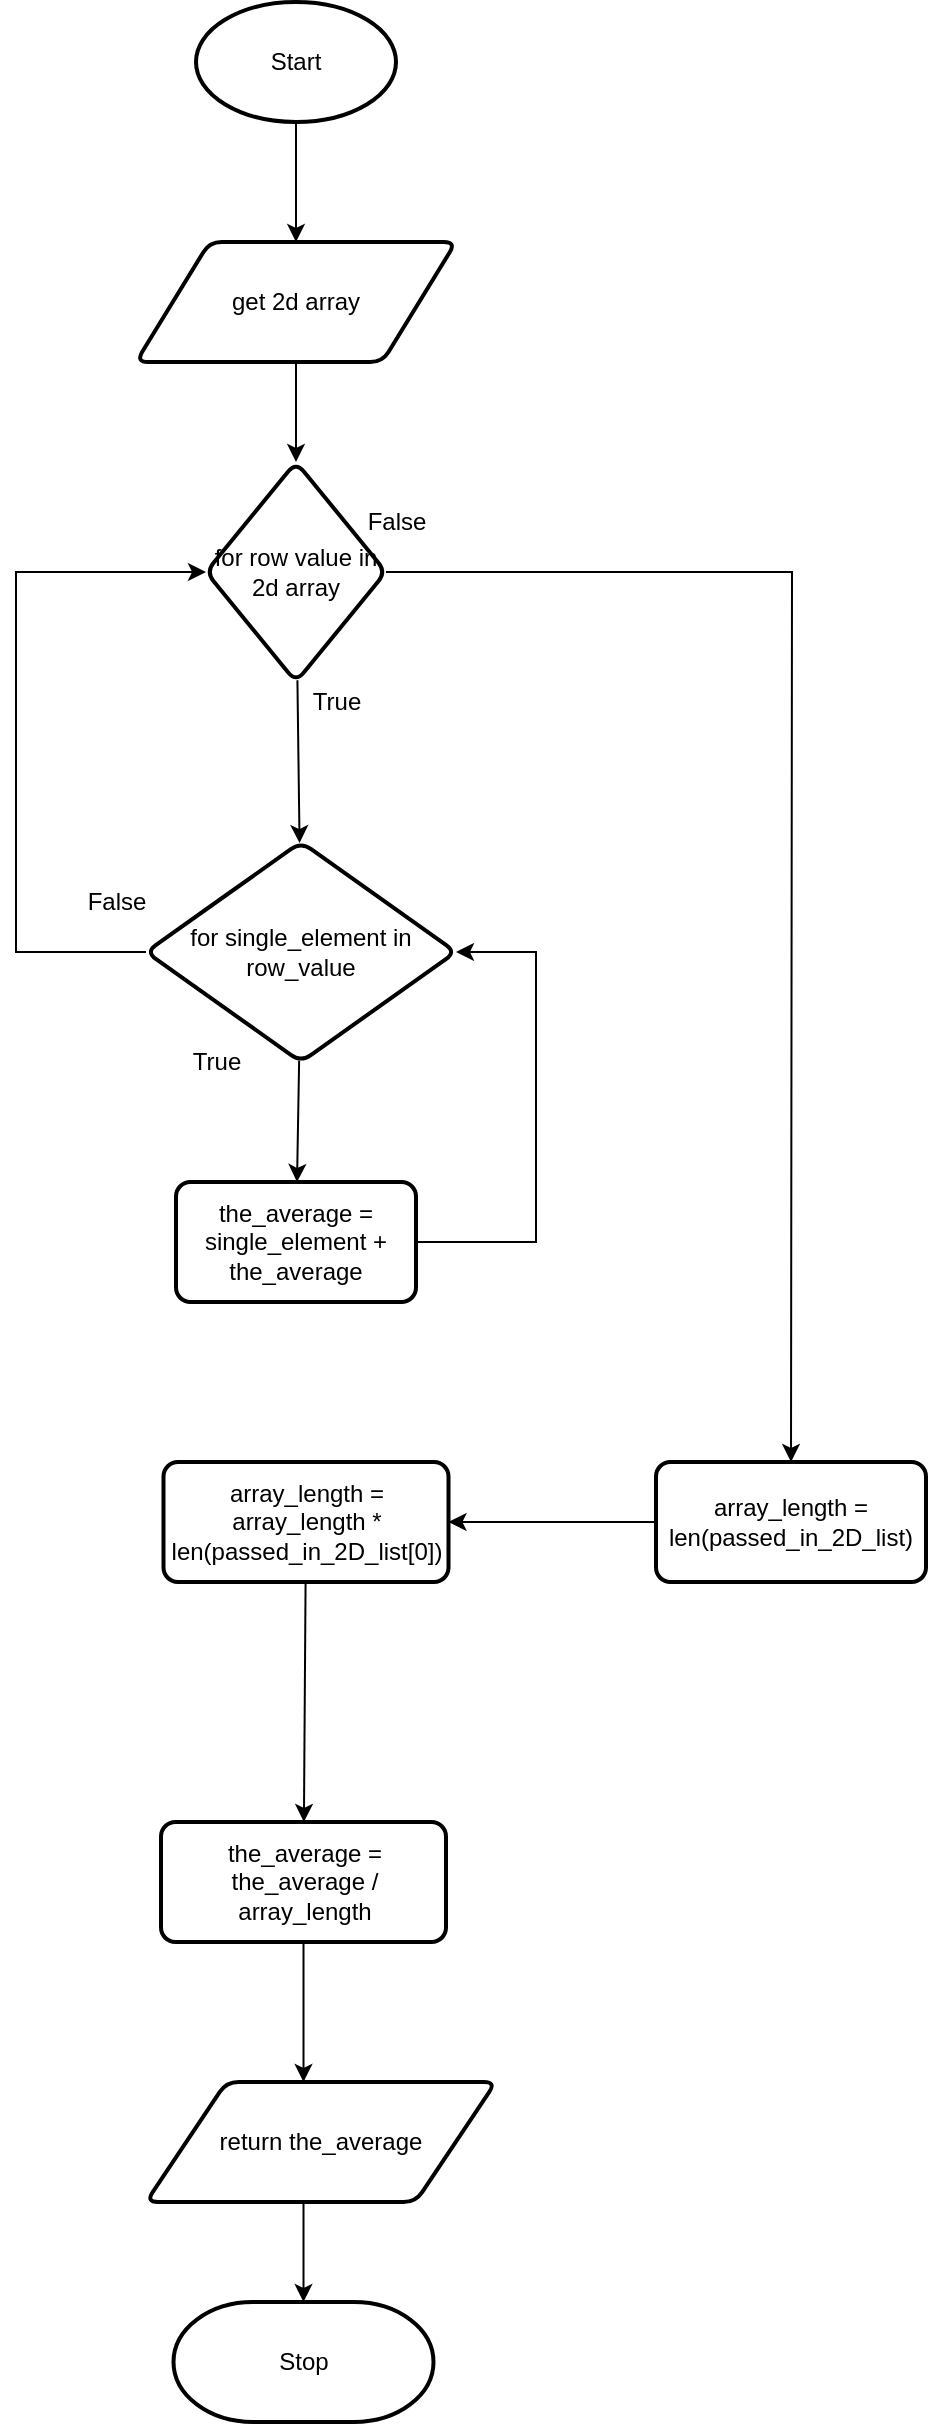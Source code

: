 <mxfile>
    <diagram id="kvk8JkGseTjVG1A1ggHk" name="Flowchart">
        <mxGraphModel dx="594" dy="561" grid="1" gridSize="10" guides="1" tooltips="1" connect="1" arrows="1" fold="1" page="1" pageScale="1" pageWidth="827" pageHeight="1169" math="0" shadow="0">
            <root>
                <mxCell id="0"/>
                <mxCell id="1" parent="0"/>
                <mxCell id="9" style="edgeStyle=none;html=1;exitX=0.5;exitY=1;exitDx=0;exitDy=0;exitPerimeter=0;entryX=0.5;entryY=0;entryDx=0;entryDy=0;" parent="1" source="2" target="3" edge="1">
                    <mxGeometry relative="1" as="geometry"/>
                </mxCell>
                <mxCell id="2" value="Start" style="strokeWidth=2;html=1;shape=mxgraph.flowchart.start_1;whiteSpace=wrap;" parent="1" vertex="1">
                    <mxGeometry x="230" y="40" width="100" height="60" as="geometry"/>
                </mxCell>
                <mxCell id="15" value="" style="edgeStyle=none;html=1;" parent="1" source="3" target="14" edge="1">
                    <mxGeometry relative="1" as="geometry"/>
                </mxCell>
                <mxCell id="3" value="get 2d array" style="shape=parallelogram;html=1;strokeWidth=2;perimeter=parallelogramPerimeter;whiteSpace=wrap;rounded=1;arcSize=12;size=0.23;" parent="1" vertex="1">
                    <mxGeometry x="200" y="160" width="160" height="60" as="geometry"/>
                </mxCell>
                <mxCell id="6" value="Stop" style="strokeWidth=2;html=1;shape=mxgraph.flowchart.terminator;whiteSpace=wrap;" parent="1" vertex="1">
                    <mxGeometry x="218.75" y="1190" width="130" height="60" as="geometry"/>
                </mxCell>
                <mxCell id="17" value="" style="edgeStyle=none;html=1;" parent="1" source="14" target="16" edge="1">
                    <mxGeometry relative="1" as="geometry"/>
                </mxCell>
                <mxCell id="33" style="edgeStyle=none;rounded=0;html=1;entryX=0.5;entryY=0;entryDx=0;entryDy=0;" parent="1" source="14" target="25" edge="1">
                    <mxGeometry relative="1" as="geometry">
                        <Array as="points">
                            <mxPoint x="528" y="325"/>
                        </Array>
                    </mxGeometry>
                </mxCell>
                <mxCell id="14" value="for row value in 2d array" style="rhombus;whiteSpace=wrap;html=1;strokeWidth=2;rounded=1;arcSize=12;" parent="1" vertex="1">
                    <mxGeometry x="235" y="270" width="90" height="110" as="geometry"/>
                </mxCell>
                <mxCell id="19" value="" style="edgeStyle=none;html=1;" parent="1" source="16" target="18" edge="1">
                    <mxGeometry relative="1" as="geometry"/>
                </mxCell>
                <mxCell id="21" style="edgeStyle=none;rounded=0;html=1;exitX=0;exitY=0.5;exitDx=0;exitDy=0;entryX=0;entryY=0.5;entryDx=0;entryDy=0;" parent="1" source="16" target="14" edge="1">
                    <mxGeometry relative="1" as="geometry">
                        <Array as="points">
                            <mxPoint x="140" y="515"/>
                            <mxPoint x="140" y="325"/>
                        </Array>
                    </mxGeometry>
                </mxCell>
                <mxCell id="16" value="for single_element in row_value" style="rhombus;whiteSpace=wrap;html=1;strokeWidth=2;rounded=1;arcSize=12;" parent="1" vertex="1">
                    <mxGeometry x="205" y="460" width="155" height="110" as="geometry"/>
                </mxCell>
                <mxCell id="20" style="edgeStyle=none;html=1;exitX=1;exitY=0.5;exitDx=0;exitDy=0;rounded=0;" parent="1" source="18" target="16" edge="1">
                    <mxGeometry relative="1" as="geometry">
                        <Array as="points">
                            <mxPoint x="400" y="660"/>
                            <mxPoint x="400" y="515"/>
                        </Array>
                    </mxGeometry>
                </mxCell>
                <mxCell id="18" value="the_average = single_element + the_average" style="whiteSpace=wrap;html=1;strokeWidth=2;rounded=1;arcSize=12;" parent="1" vertex="1">
                    <mxGeometry x="220" y="630" width="120" height="60" as="geometry"/>
                </mxCell>
                <mxCell id="22" value="True" style="text;html=1;align=center;verticalAlign=middle;resizable=0;points=[];autosize=1;strokeColor=none;fillColor=none;" parent="1" vertex="1">
                    <mxGeometry x="280" y="380" width="40" height="20" as="geometry"/>
                </mxCell>
                <mxCell id="23" value="True" style="text;html=1;align=center;verticalAlign=middle;resizable=0;points=[];autosize=1;strokeColor=none;fillColor=none;" parent="1" vertex="1">
                    <mxGeometry x="220" y="560" width="40" height="20" as="geometry"/>
                </mxCell>
                <mxCell id="24" value="False" style="text;html=1;align=center;verticalAlign=middle;resizable=0;points=[];autosize=1;strokeColor=none;fillColor=none;" parent="1" vertex="1">
                    <mxGeometry x="165" y="480" width="50" height="20" as="geometry"/>
                </mxCell>
                <mxCell id="27" value="" style="edgeStyle=none;rounded=0;html=1;" parent="1" source="25" target="26" edge="1">
                    <mxGeometry relative="1" as="geometry"/>
                </mxCell>
                <mxCell id="25" value="array_length = len(passed_in_2D_list)" style="whiteSpace=wrap;html=1;strokeWidth=2;rounded=1;arcSize=12;" parent="1" vertex="1">
                    <mxGeometry x="460" y="770" width="135" height="60" as="geometry"/>
                </mxCell>
                <mxCell id="29" value="" style="edgeStyle=none;rounded=0;html=1;" parent="1" source="26" target="28" edge="1">
                    <mxGeometry relative="1" as="geometry"/>
                </mxCell>
                <mxCell id="26" value="array_length = array_length * len(passed_in_2D_list[0])" style="whiteSpace=wrap;html=1;strokeWidth=2;rounded=1;arcSize=12;" parent="1" vertex="1">
                    <mxGeometry x="213.75" y="770" width="142.5" height="60" as="geometry"/>
                </mxCell>
                <mxCell id="31" value="" style="edgeStyle=none;rounded=0;html=1;" parent="1" source="28" edge="1">
                    <mxGeometry relative="1" as="geometry">
                        <mxPoint x="283.75" y="1080" as="targetPoint"/>
                    </mxGeometry>
                </mxCell>
                <mxCell id="28" value="the_average = the_average / array_length" style="whiteSpace=wrap;html=1;strokeWidth=2;rounded=1;arcSize=12;" parent="1" vertex="1">
                    <mxGeometry x="212.5" y="950" width="142.5" height="60" as="geometry"/>
                </mxCell>
                <mxCell id="32" value="" style="edgeStyle=none;rounded=0;html=1;" parent="1" target="6" edge="1">
                    <mxGeometry relative="1" as="geometry">
                        <mxPoint x="283.75" y="1140" as="sourcePoint"/>
                    </mxGeometry>
                </mxCell>
                <mxCell id="34" value="False" style="text;html=1;align=center;verticalAlign=middle;resizable=0;points=[];autosize=1;strokeColor=none;fillColor=none;" parent="1" vertex="1">
                    <mxGeometry x="305" y="290" width="50" height="20" as="geometry"/>
                </mxCell>
                <mxCell id="35" value="return the_average" style="shape=parallelogram;html=1;strokeWidth=2;perimeter=parallelogramPerimeter;whiteSpace=wrap;rounded=1;arcSize=12;size=0.23;" vertex="1" parent="1">
                    <mxGeometry x="205" y="1080" width="175" height="60" as="geometry"/>
                </mxCell>
            </root>
        </mxGraphModel>
    </diagram>
</mxfile>